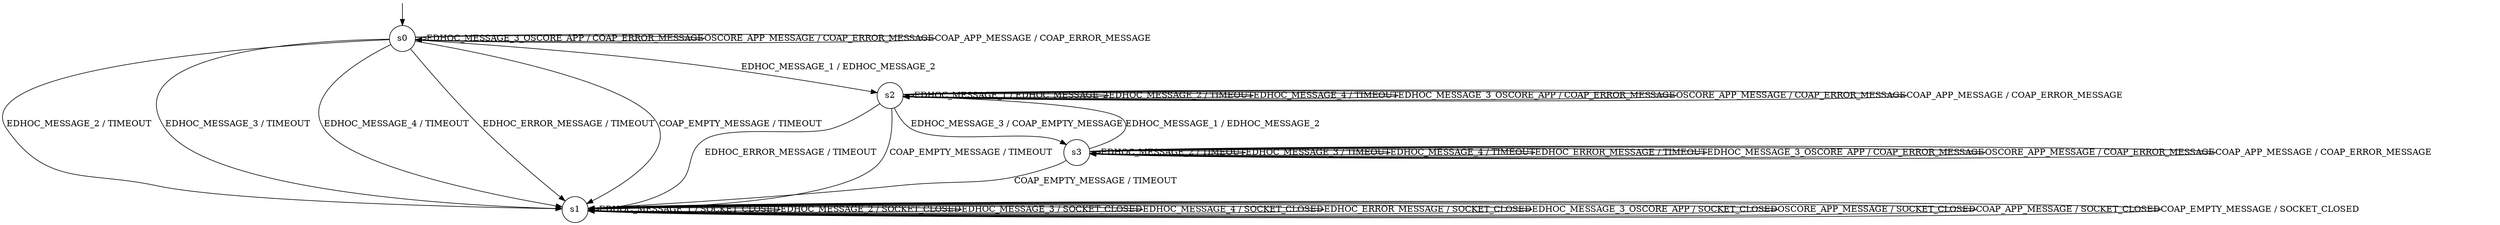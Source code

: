 digraph g {

	s0 [shape="circle" label="s0"];
	s1 [shape="circle" label="s1"];
	s2 [shape="circle" label="s2"];
	s3 [shape="circle" label="s3"];
	s0 -> s2 [label="EDHOC_MESSAGE_1 / EDHOC_MESSAGE_2"];
	s0 -> s1 [label="EDHOC_MESSAGE_2 / TIMEOUT"];
	s0 -> s1 [label="EDHOC_MESSAGE_3 / TIMEOUT"];
	s0 -> s1 [label="EDHOC_MESSAGE_4 / TIMEOUT"];
	s0 -> s1 [label="EDHOC_ERROR_MESSAGE / TIMEOUT"];
	s0 -> s0 [label="EDHOC_MESSAGE_3_OSCORE_APP / COAP_ERROR_MESSAGE"];
	s0 -> s0 [label="OSCORE_APP_MESSAGE / COAP_ERROR_MESSAGE"];
	s0 -> s0 [label="COAP_APP_MESSAGE / COAP_ERROR_MESSAGE"];
	s0 -> s1 [label="COAP_EMPTY_MESSAGE / TIMEOUT"];
	s1 -> s1 [label="EDHOC_MESSAGE_1 / SOCKET_CLOSED"];
	s1 -> s1 [label="EDHOC_MESSAGE_2 / SOCKET_CLOSED"];
	s1 -> s1 [label="EDHOC_MESSAGE_3 / SOCKET_CLOSED"];
	s1 -> s1 [label="EDHOC_MESSAGE_4 / SOCKET_CLOSED"];
	s1 -> s1 [label="EDHOC_ERROR_MESSAGE / SOCKET_CLOSED"];
	s1 -> s1 [label="EDHOC_MESSAGE_3_OSCORE_APP / SOCKET_CLOSED"];
	s1 -> s1 [label="OSCORE_APP_MESSAGE / SOCKET_CLOSED"];
	s1 -> s1 [label="COAP_APP_MESSAGE / SOCKET_CLOSED"];
	s1 -> s1 [label="COAP_EMPTY_MESSAGE / SOCKET_CLOSED"];
	s2 -> s2 [label="EDHOC_MESSAGE_1 / EDHOC_MESSAGE_2"];
	s2 -> s2 [label="EDHOC_MESSAGE_2 / TIMEOUT"];
	s2 -> s3 [label="EDHOC_MESSAGE_3 / COAP_EMPTY_MESSAGE"];
	s2 -> s2 [label="EDHOC_MESSAGE_4 / TIMEOUT"];
	s2 -> s1 [label="EDHOC_ERROR_MESSAGE / TIMEOUT"];
	s2 -> s2 [label="EDHOC_MESSAGE_3_OSCORE_APP / COAP_ERROR_MESSAGE"];
	s2 -> s2 [label="OSCORE_APP_MESSAGE / COAP_ERROR_MESSAGE"];
	s2 -> s2 [label="COAP_APP_MESSAGE / COAP_ERROR_MESSAGE"];
	s2 -> s1 [label="COAP_EMPTY_MESSAGE / TIMEOUT"];
	s3 -> s2 [label="EDHOC_MESSAGE_1 / EDHOC_MESSAGE_2"];
	s3 -> s3 [label="EDHOC_MESSAGE_2 / TIMEOUT"];
	s3 -> s3 [label="EDHOC_MESSAGE_3 / TIMEOUT"];
	s3 -> s3 [label="EDHOC_MESSAGE_4 / TIMEOUT"];
	s3 -> s3 [label="EDHOC_ERROR_MESSAGE / TIMEOUT"];
	s3 -> s3 [label="EDHOC_MESSAGE_3_OSCORE_APP / COAP_ERROR_MESSAGE"];
	s3 -> s3 [label="OSCORE_APP_MESSAGE / COAP_ERROR_MESSAGE"];
	s3 -> s3 [label="COAP_APP_MESSAGE / COAP_ERROR_MESSAGE"];
	s3 -> s1 [label="COAP_EMPTY_MESSAGE / TIMEOUT"];

__start0 [label="" shape="none" width="0" height="0"];
__start0 -> s0;

}
